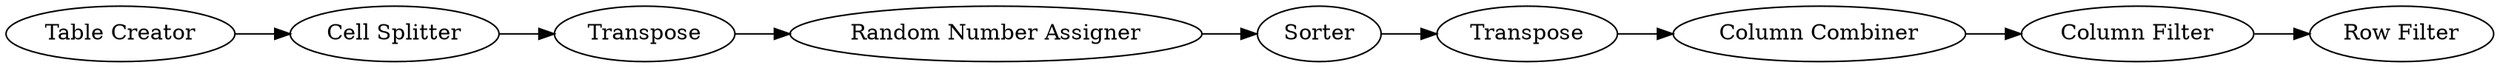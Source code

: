 digraph {
	7 -> 8
	4 -> 5
	8 -> 9
	3 -> 4
	5 -> 6
	1 -> 2
	2 -> 3
	6 -> 7
	5 [label=Sorter]
	1 [label="Table Creator"]
	7 [label="Column Combiner"]
	9 [label="Row Filter"]
	4 [label="Random Number Assigner"]
	6 [label=Transpose]
	8 [label="Column Filter"]
	3 [label=Transpose]
	2 [label="Cell Splitter"]
	rankdir=LR
}
